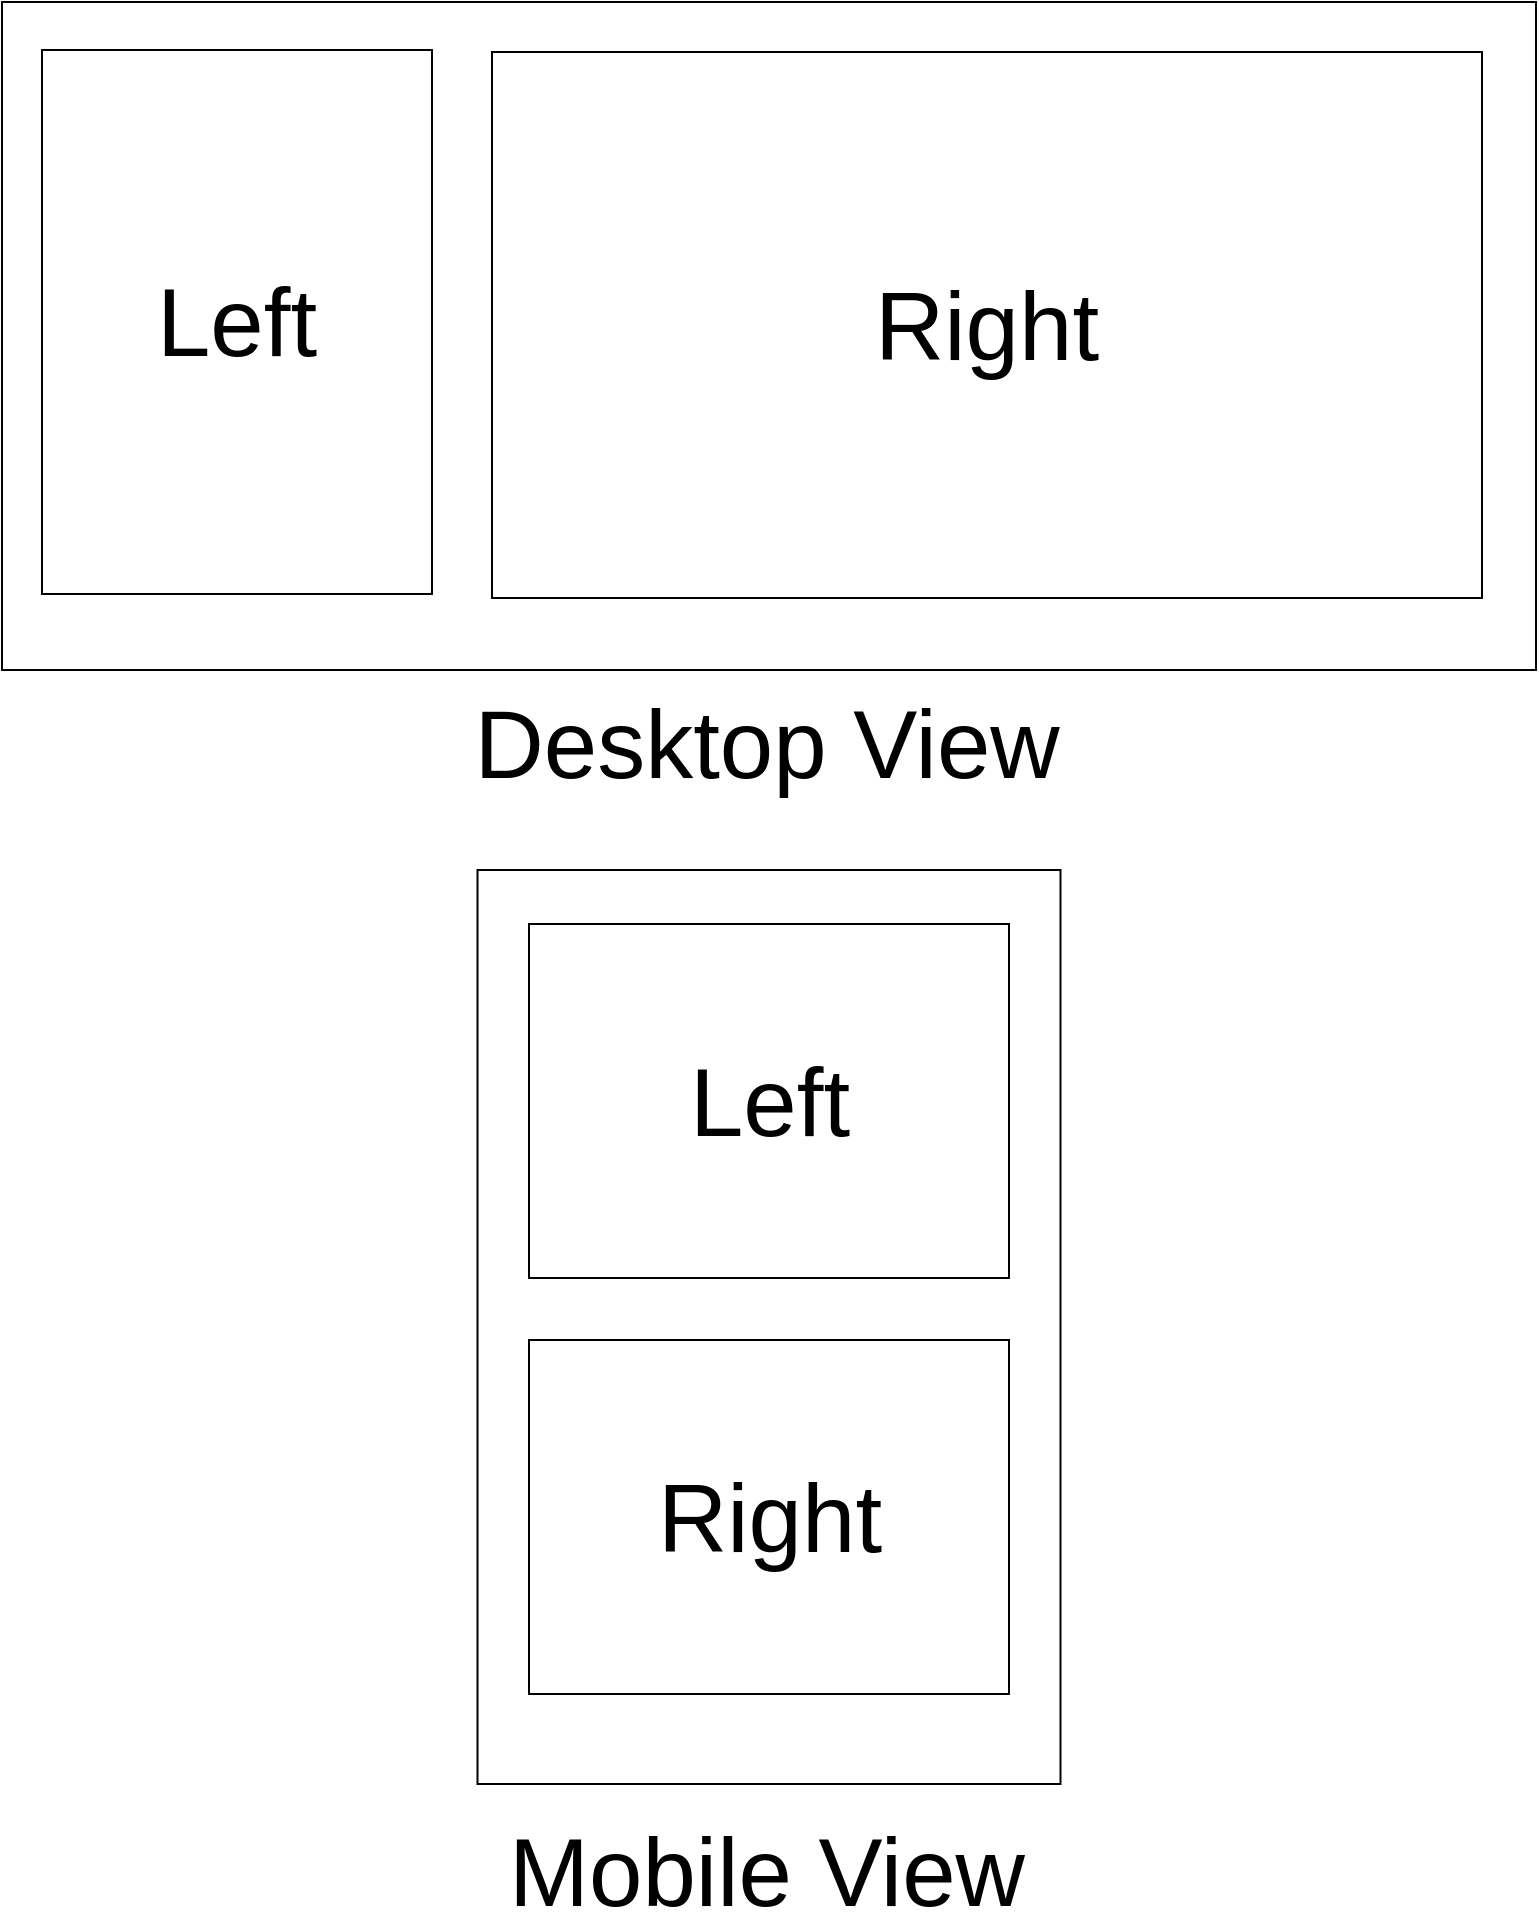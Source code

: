 <mxfile>
    <diagram id="tRod1YJN6GH6yc0K3tIr" name="Page-1">
        <mxGraphModel dx="1216" dy="2998" grid="0" gridSize="10" guides="1" tooltips="1" connect="1" arrows="1" fold="1" page="1" pageScale="1" pageWidth="850" pageHeight="1100" background="#ffffff" math="0" shadow="0">
            <root>
                <mxCell id="0"/>
                <mxCell id="1" parent="0"/>
                <mxCell id="2" value="d" style="whiteSpace=wrap;html=1;" vertex="1" parent="1">
                    <mxGeometry x="42" y="-2168" width="767" height="334" as="geometry"/>
                </mxCell>
                <mxCell id="5" value="&lt;font style=&quot;font-size: 48px;&quot;&gt;Left&lt;/font&gt;" style="whiteSpace=wrap;html=1;" vertex="1" parent="1">
                    <mxGeometry x="62" y="-2144" width="195" height="272" as="geometry"/>
                </mxCell>
                <mxCell id="6" value="&lt;font style=&quot;font-size: 48px;&quot;&gt;Right&lt;/font&gt;" style="whiteSpace=wrap;html=1;" vertex="1" parent="1">
                    <mxGeometry x="287" y="-2143" width="495" height="273" as="geometry"/>
                </mxCell>
                <mxCell id="7" value="&lt;font style=&quot;font-size: 48px;&quot;&gt;Desktop View&lt;/font&gt;" style="text;strokeColor=none;align=center;fillColor=none;html=1;verticalAlign=middle;whiteSpace=wrap;rounded=0;" vertex="1" parent="1">
                    <mxGeometry x="253.46" y="-1813" width="342.58" height="32" as="geometry"/>
                </mxCell>
                <mxCell id="8" value="" style="whiteSpace=wrap;html=1;" vertex="1" parent="1">
                    <mxGeometry x="279.75" y="-1734" width="291.5" height="457" as="geometry"/>
                </mxCell>
                <mxCell id="9" value="&lt;font style=&quot;font-size: 48px;&quot;&gt;Left&lt;/font&gt;" style="whiteSpace=wrap;html=1;" vertex="1" parent="1">
                    <mxGeometry x="305.5" y="-1707" width="240" height="177" as="geometry"/>
                </mxCell>
                <mxCell id="11" value="&lt;font style=&quot;font-size: 48px;&quot;&gt;Right&lt;/font&gt;" style="whiteSpace=wrap;html=1;" vertex="1" parent="1">
                    <mxGeometry x="305.5" y="-1499" width="240" height="177" as="geometry"/>
                </mxCell>
                <mxCell id="13" value="&lt;font style=&quot;font-size: 48px;&quot;&gt;Mobile View&lt;/font&gt;" style="text;strokeColor=none;align=center;fillColor=none;html=1;verticalAlign=middle;whiteSpace=wrap;rounded=0;" vertex="1" parent="1">
                    <mxGeometry x="253.46" y="-1249" width="342.58" height="32" as="geometry"/>
                </mxCell>
            </root>
        </mxGraphModel>
    </diagram>
</mxfile>